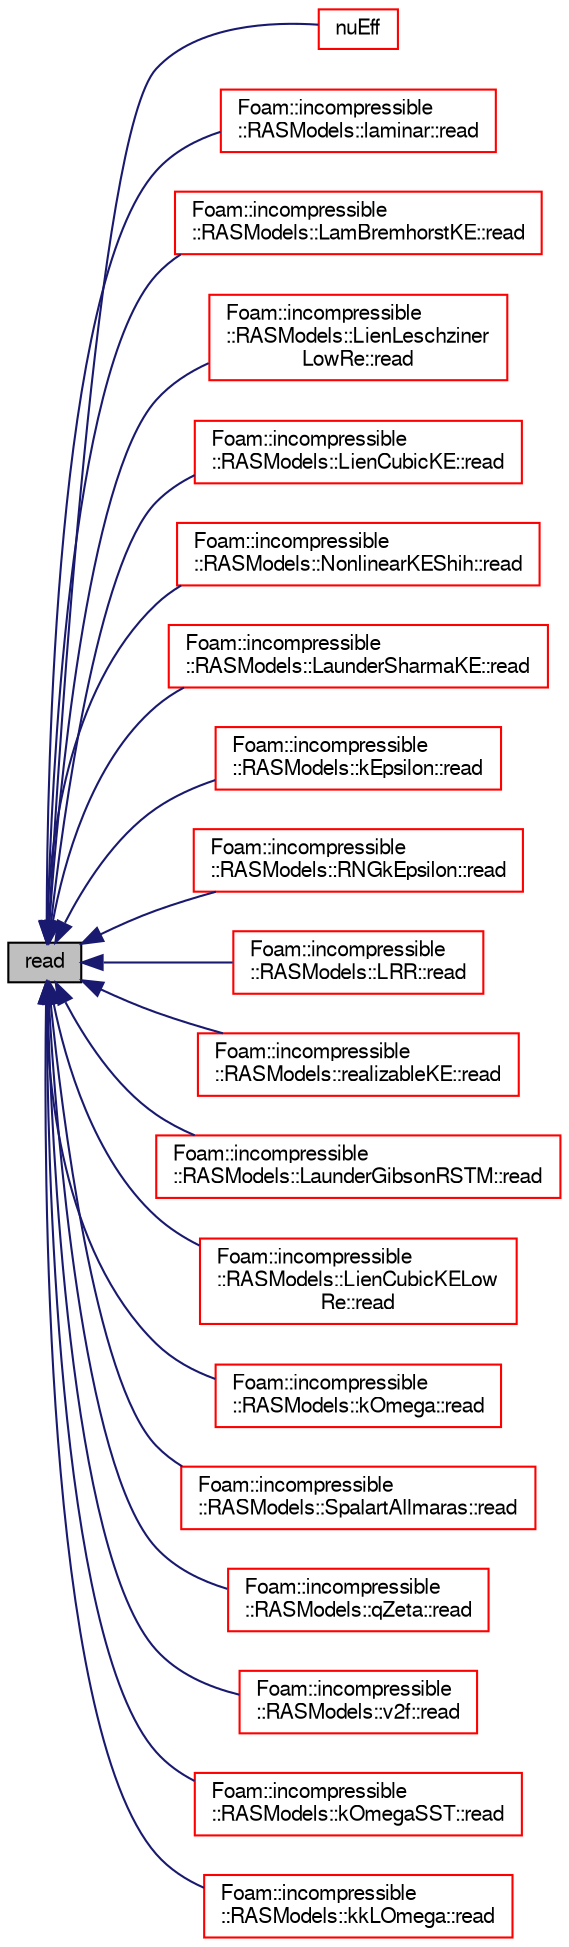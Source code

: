 digraph "read"
{
  bgcolor="transparent";
  edge [fontname="FreeSans",fontsize="10",labelfontname="FreeSans",labelfontsize="10"];
  node [fontname="FreeSans",fontsize="10",shape=record];
  rankdir="LR";
  Node1962 [label="read",height=0.2,width=0.4,color="black", fillcolor="grey75", style="filled", fontcolor="black"];
  Node1962 -> Node1963 [dir="back",color="midnightblue",fontsize="10",style="solid",fontname="FreeSans"];
  Node1963 [label="nuEff",height=0.2,width=0.4,color="red",URL="$a31074.html#a253447ded10e8fc7fceccbbea00f98ad",tooltip="Return the effective viscosity. "];
  Node1962 -> Node2031 [dir="back",color="midnightblue",fontsize="10",style="solid",fontname="FreeSans"];
  Node2031 [label="Foam::incompressible\l::RASModels::laminar::read",height=0.2,width=0.4,color="red",URL="$a31038.html#af816873151ddb0126e98bb2f914d8ed5",tooltip="Read RASProperties dictionary. "];
  Node1962 -> Node2035 [dir="back",color="midnightblue",fontsize="10",style="solid",fontname="FreeSans"];
  Node2035 [label="Foam::incompressible\l::RASModels::LamBremhorstKE::read",height=0.2,width=0.4,color="red",URL="$a31034.html#af816873151ddb0126e98bb2f914d8ed5",tooltip="Read RASProperties dictionary. "];
  Node1962 -> Node2036 [dir="back",color="midnightblue",fontsize="10",style="solid",fontname="FreeSans"];
  Node2036 [label="Foam::incompressible\l::RASModels::LienLeschziner\lLowRe::read",height=0.2,width=0.4,color="red",URL="$a31058.html#af816873151ddb0126e98bb2f914d8ed5",tooltip="Read RASProperties dictionary. "];
  Node1962 -> Node2037 [dir="back",color="midnightblue",fontsize="10",style="solid",fontname="FreeSans"];
  Node2037 [label="Foam::incompressible\l::RASModels::LienCubicKE::read",height=0.2,width=0.4,color="red",URL="$a31050.html#af816873151ddb0126e98bb2f914d8ed5",tooltip="Read RASProperties dictionary. "];
  Node1962 -> Node2038 [dir="back",color="midnightblue",fontsize="10",style="solid",fontname="FreeSans"];
  Node2038 [label="Foam::incompressible\l::RASModels::NonlinearKEShih::read",height=0.2,width=0.4,color="red",URL="$a31066.html#af816873151ddb0126e98bb2f914d8ed5",tooltip="Read RASProperties dictionary. "];
  Node1962 -> Node2039 [dir="back",color="midnightblue",fontsize="10",style="solid",fontname="FreeSans"];
  Node2039 [label="Foam::incompressible\l::RASModels::LaunderSharmaKE::read",height=0.2,width=0.4,color="red",URL="$a31046.html#af816873151ddb0126e98bb2f914d8ed5",tooltip="Read RASProperties dictionary. "];
  Node1962 -> Node2040 [dir="back",color="midnightblue",fontsize="10",style="solid",fontname="FreeSans"];
  Node2040 [label="Foam::incompressible\l::RASModels::kEpsilon::read",height=0.2,width=0.4,color="red",URL="$a31018.html#af816873151ddb0126e98bb2f914d8ed5",tooltip="Read RASProperties dictionary. "];
  Node1962 -> Node2041 [dir="back",color="midnightblue",fontsize="10",style="solid",fontname="FreeSans"];
  Node2041 [label="Foam::incompressible\l::RASModels::RNGkEpsilon::read",height=0.2,width=0.4,color="red",URL="$a31082.html#af816873151ddb0126e98bb2f914d8ed5",tooltip="Read RASProperties dictionary. "];
  Node1962 -> Node2042 [dir="back",color="midnightblue",fontsize="10",style="solid",fontname="FreeSans"];
  Node2042 [label="Foam::incompressible\l::RASModels::LRR::read",height=0.2,width=0.4,color="red",URL="$a31062.html#af816873151ddb0126e98bb2f914d8ed5",tooltip="Read RASProperties dictionary. "];
  Node1962 -> Node2043 [dir="back",color="midnightblue",fontsize="10",style="solid",fontname="FreeSans"];
  Node2043 [label="Foam::incompressible\l::RASModels::realizableKE::read",height=0.2,width=0.4,color="red",URL="$a31078.html#af816873151ddb0126e98bb2f914d8ed5",tooltip="Read RASProperties dictionary. "];
  Node1962 -> Node2044 [dir="back",color="midnightblue",fontsize="10",style="solid",fontname="FreeSans"];
  Node2044 [label="Foam::incompressible\l::RASModels::LaunderGibsonRSTM::read",height=0.2,width=0.4,color="red",URL="$a31042.html#af816873151ddb0126e98bb2f914d8ed5",tooltip="Read RASProperties dictionary. "];
  Node1962 -> Node2045 [dir="back",color="midnightblue",fontsize="10",style="solid",fontname="FreeSans"];
  Node2045 [label="Foam::incompressible\l::RASModels::LienCubicKELow\lRe::read",height=0.2,width=0.4,color="red",URL="$a31054.html#af816873151ddb0126e98bb2f914d8ed5",tooltip="Read RASProperties dictionary. "];
  Node1962 -> Node2046 [dir="back",color="midnightblue",fontsize="10",style="solid",fontname="FreeSans"];
  Node2046 [label="Foam::incompressible\l::RASModels::kOmega::read",height=0.2,width=0.4,color="red",URL="$a31026.html#af816873151ddb0126e98bb2f914d8ed5",tooltip="Read RASProperties dictionary. "];
  Node1962 -> Node2047 [dir="back",color="midnightblue",fontsize="10",style="solid",fontname="FreeSans"];
  Node2047 [label="Foam::incompressible\l::RASModels::SpalartAllmaras::read",height=0.2,width=0.4,color="red",URL="$a31086.html#af816873151ddb0126e98bb2f914d8ed5",tooltip="Read RASProperties dictionary. "];
  Node1962 -> Node2048 [dir="back",color="midnightblue",fontsize="10",style="solid",fontname="FreeSans"];
  Node2048 [label="Foam::incompressible\l::RASModels::qZeta::read",height=0.2,width=0.4,color="red",URL="$a31070.html#af816873151ddb0126e98bb2f914d8ed5",tooltip="Read RASProperties dictionary. "];
  Node1962 -> Node2049 [dir="back",color="midnightblue",fontsize="10",style="solid",fontname="FreeSans"];
  Node2049 [label="Foam::incompressible\l::RASModels::v2f::read",height=0.2,width=0.4,color="red",URL="$a31090.html#af816873151ddb0126e98bb2f914d8ed5",tooltip="Read RASProperties dictionary. "];
  Node1962 -> Node2050 [dir="back",color="midnightblue",fontsize="10",style="solid",fontname="FreeSans"];
  Node2050 [label="Foam::incompressible\l::RASModels::kOmegaSST::read",height=0.2,width=0.4,color="red",URL="$a31030.html#af816873151ddb0126e98bb2f914d8ed5",tooltip="Read RASProperties dictionary. "];
  Node1962 -> Node2051 [dir="back",color="midnightblue",fontsize="10",style="solid",fontname="FreeSans"];
  Node2051 [label="Foam::incompressible\l::RASModels::kkLOmega::read",height=0.2,width=0.4,color="red",URL="$a31022.html#af816873151ddb0126e98bb2f914d8ed5",tooltip="Read RASProperties dictionary. "];
}
